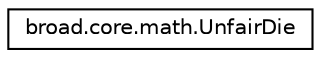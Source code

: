 digraph "Graphical Class Hierarchy"
{
  edge [fontname="Helvetica",fontsize="10",labelfontname="Helvetica",labelfontsize="10"];
  node [fontname="Helvetica",fontsize="10",shape=record];
  rankdir="LR";
  Node1 [label="broad.core.math.UnfairDie",height=0.2,width=0.4,color="black", fillcolor="white", style="filled",URL="$classbroad_1_1core_1_1math_1_1_unfair_die.html"];
}
